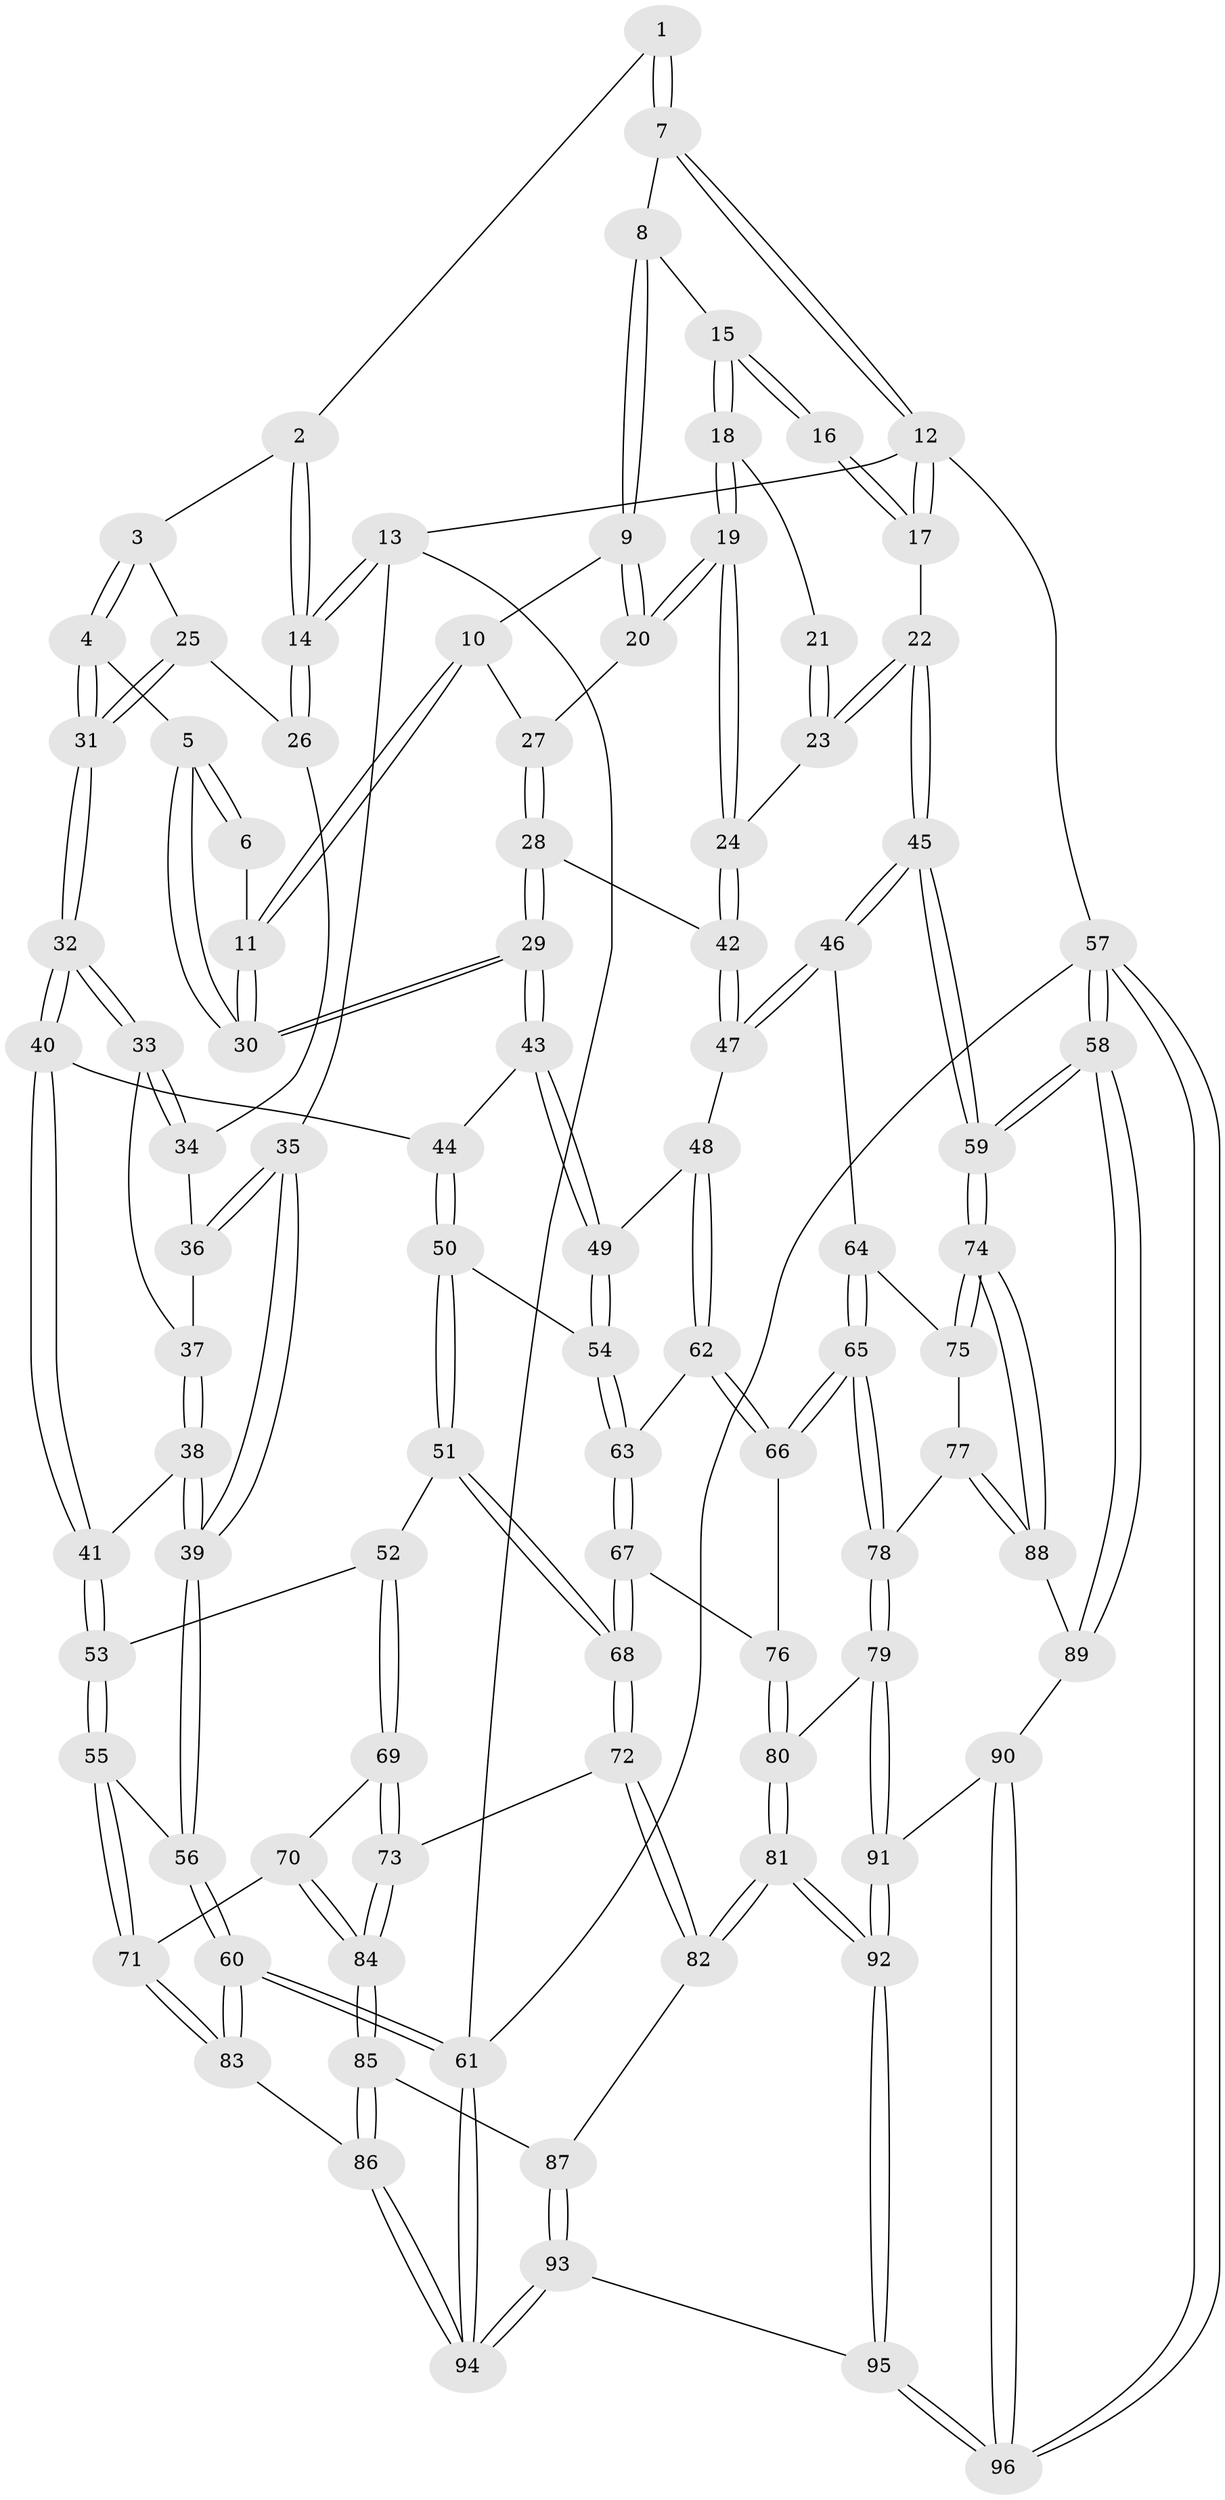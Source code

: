 // coarse degree distribution, {4: 0.5454545454545454, 3: 0.07272727272727272, 6: 0.10909090909090909, 5: 0.23636363636363636, 7: 0.01818181818181818, 2: 0.01818181818181818}
// Generated by graph-tools (version 1.1) at 2025/42/03/06/25 10:42:32]
// undirected, 96 vertices, 237 edges
graph export_dot {
graph [start="1"]
  node [color=gray90,style=filled];
  1 [pos="+0.5505136565157477+0"];
  2 [pos="+0.2574464625442511+0"];
  3 [pos="+0.33208108988671925+0.13293057843155057"];
  4 [pos="+0.41661552383931044+0.2604589061830919"];
  5 [pos="+0.4511096523878107+0.2652960308290597"];
  6 [pos="+0.5488472930389873+0"];
  7 [pos="+0.7896847791109503+0"];
  8 [pos="+0.7955995585881267+0"];
  9 [pos="+0.7582865787459113+0.10914890201624053"];
  10 [pos="+0.7323351418169844+0.15086153584943038"];
  11 [pos="+0.6196171499361447+0.2527066928700082"];
  12 [pos="+1+0"];
  13 [pos="+0+0"];
  14 [pos="+0+0"];
  15 [pos="+0.9030941467008343+0.09267785362551223"];
  16 [pos="+1+0.14871796322672926"];
  17 [pos="+1+0.23886927344716646"];
  18 [pos="+0.9109729356245156+0.16005607352084256"];
  19 [pos="+0.8774880290131553+0.2731636333503342"];
  20 [pos="+0.8673364294544411+0.26580225924489836"];
  21 [pos="+0.9440784803254012+0.17403650811145877"];
  22 [pos="+1+0.31263995564132185"];
  23 [pos="+1+0.3078111636071484"];
  24 [pos="+0.8992460066285954+0.31878295010903296"];
  25 [pos="+0.22141156816068708+0.22670704816099704"];
  26 [pos="+0.19409566868545988+0.2144302796746244"];
  27 [pos="+0.7683944171476981+0.2518447748804466"];
  28 [pos="+0.6477603478954682+0.35325431931196666"];
  29 [pos="+0.578114574240854+0.3542717707690048"];
  30 [pos="+0.5765802584251977+0.3508301176470366"];
  31 [pos="+0.29697593046005466+0.32610642941247636"];
  32 [pos="+0.2836710236590151+0.3492886290687503"];
  33 [pos="+0.17730339131007905+0.3103221706542479"];
  34 [pos="+0.15302792401819493+0.27251886259146424"];
  35 [pos="+0+0.32177062079726554"];
  36 [pos="+0.12499388135799971+0.2801424324294493"];
  37 [pos="+0.15290466107071327+0.33205591460143424"];
  38 [pos="+0.07428841459498337+0.450554657705659"];
  39 [pos="+0+0.40601339447160106"];
  40 [pos="+0.26668180612222736+0.4126304897907405"];
  41 [pos="+0.14603650168523846+0.4754676092172407"];
  42 [pos="+0.8427059456225708+0.39018466855205514"];
  43 [pos="+0.5664265419758208+0.41530296108672804"];
  44 [pos="+0.28338738554620263+0.42650100977326927"];
  45 [pos="+1+0.517250683306198"];
  46 [pos="+0.8790608817841664+0.541084839621613"];
  47 [pos="+0.8550914112629604+0.47252993037811913"];
  48 [pos="+0.598924959182886+0.5024134425859863"];
  49 [pos="+0.5653175064853684+0.4397989394285332"];
  50 [pos="+0.36744129103134787+0.5414614868168036"];
  51 [pos="+0.2830994897710558+0.6001646031744688"];
  52 [pos="+0.22095379680208047+0.6183102068674378"];
  53 [pos="+0.18690433233376064+0.5941670608336209"];
  54 [pos="+0.4002681988320862+0.5494790703298417"];
  55 [pos="+0.10594020469502238+0.6574713862543267"];
  56 [pos="+0+0.6134446616703907"];
  57 [pos="+1+1"];
  58 [pos="+1+1"];
  59 [pos="+1+0.7694549459821967"];
  60 [pos="+0+0.8292867194770704"];
  61 [pos="+0+1"];
  62 [pos="+0.6389623603919411+0.6127775438341296"];
  63 [pos="+0.4260786299934594+0.662277709432012"];
  64 [pos="+0.852318722652452+0.5880137155592698"];
  65 [pos="+0.7414652397928032+0.6660240052892961"];
  66 [pos="+0.6466204994648201+0.6226245615715129"];
  67 [pos="+0.4068284330642677+0.7185543869105859"];
  68 [pos="+0.3985168147156759+0.7271349035200694"];
  69 [pos="+0.22391300139782266+0.6321733521296644"];
  70 [pos="+0.14669155459105063+0.7823305883064493"];
  71 [pos="+0.1196168016633674+0.777184926436405"];
  72 [pos="+0.3600790508652513+0.7872418967324316"];
  73 [pos="+0.31711599099312615+0.785164574610832"];
  74 [pos="+1+0.7694867574439022"];
  75 [pos="+0.9724846464016673+0.7171286687840986"];
  76 [pos="+0.5574228293673218+0.7450137290267652"];
  77 [pos="+0.8381328529631934+0.8131237221970717"];
  78 [pos="+0.7700702309821563+0.7979144996004991"];
  79 [pos="+0.7611418870841371+0.8110515887341281"];
  80 [pos="+0.5604007705555363+0.8080157921150091"];
  81 [pos="+0.5087212548362453+0.9117820325471914"];
  82 [pos="+0.382876117020619+0.8224125611709788"];
  83 [pos="+0+0.8360643036280835"];
  84 [pos="+0.22469957828949505+0.829266722947183"];
  85 [pos="+0.20773086591492884+0.9043365533257967"];
  86 [pos="+0.1681326388199621+0.9704937339660252"];
  87 [pos="+0.32895998530029985+0.9472823863958372"];
  88 [pos="+0.9084473863287164+0.8674380978055928"];
  89 [pos="+0.9165105169132817+0.9445465816809192"];
  90 [pos="+0.8648339927287693+1"];
  91 [pos="+0.7390432215038771+0.8721594691013685"];
  92 [pos="+0.5590300025994859+1"];
  93 [pos="+0.37764968641384067+1"];
  94 [pos="+0.18694351424762531+1"];
  95 [pos="+0.5438573621233035+1"];
  96 [pos="+0.8638523552461912+1"];
  1 -- 2;
  1 -- 7;
  1 -- 7;
  2 -- 3;
  2 -- 14;
  2 -- 14;
  3 -- 4;
  3 -- 4;
  3 -- 25;
  4 -- 5;
  4 -- 31;
  4 -- 31;
  5 -- 6;
  5 -- 6;
  5 -- 30;
  5 -- 30;
  6 -- 11;
  7 -- 8;
  7 -- 12;
  7 -- 12;
  8 -- 9;
  8 -- 9;
  8 -- 15;
  9 -- 10;
  9 -- 20;
  9 -- 20;
  10 -- 11;
  10 -- 11;
  10 -- 27;
  11 -- 30;
  11 -- 30;
  12 -- 13;
  12 -- 17;
  12 -- 17;
  12 -- 57;
  13 -- 14;
  13 -- 14;
  13 -- 35;
  13 -- 61;
  14 -- 26;
  14 -- 26;
  15 -- 16;
  15 -- 16;
  15 -- 18;
  15 -- 18;
  16 -- 17;
  16 -- 17;
  17 -- 22;
  18 -- 19;
  18 -- 19;
  18 -- 21;
  19 -- 20;
  19 -- 20;
  19 -- 24;
  19 -- 24;
  20 -- 27;
  21 -- 23;
  21 -- 23;
  22 -- 23;
  22 -- 23;
  22 -- 45;
  22 -- 45;
  23 -- 24;
  24 -- 42;
  24 -- 42;
  25 -- 26;
  25 -- 31;
  25 -- 31;
  26 -- 34;
  27 -- 28;
  27 -- 28;
  28 -- 29;
  28 -- 29;
  28 -- 42;
  29 -- 30;
  29 -- 30;
  29 -- 43;
  29 -- 43;
  31 -- 32;
  31 -- 32;
  32 -- 33;
  32 -- 33;
  32 -- 40;
  32 -- 40;
  33 -- 34;
  33 -- 34;
  33 -- 37;
  34 -- 36;
  35 -- 36;
  35 -- 36;
  35 -- 39;
  35 -- 39;
  36 -- 37;
  37 -- 38;
  37 -- 38;
  38 -- 39;
  38 -- 39;
  38 -- 41;
  39 -- 56;
  39 -- 56;
  40 -- 41;
  40 -- 41;
  40 -- 44;
  41 -- 53;
  41 -- 53;
  42 -- 47;
  42 -- 47;
  43 -- 44;
  43 -- 49;
  43 -- 49;
  44 -- 50;
  44 -- 50;
  45 -- 46;
  45 -- 46;
  45 -- 59;
  45 -- 59;
  46 -- 47;
  46 -- 47;
  46 -- 64;
  47 -- 48;
  48 -- 49;
  48 -- 62;
  48 -- 62;
  49 -- 54;
  49 -- 54;
  50 -- 51;
  50 -- 51;
  50 -- 54;
  51 -- 52;
  51 -- 68;
  51 -- 68;
  52 -- 53;
  52 -- 69;
  52 -- 69;
  53 -- 55;
  53 -- 55;
  54 -- 63;
  54 -- 63;
  55 -- 56;
  55 -- 71;
  55 -- 71;
  56 -- 60;
  56 -- 60;
  57 -- 58;
  57 -- 58;
  57 -- 96;
  57 -- 96;
  57 -- 61;
  58 -- 59;
  58 -- 59;
  58 -- 89;
  58 -- 89;
  59 -- 74;
  59 -- 74;
  60 -- 61;
  60 -- 61;
  60 -- 83;
  60 -- 83;
  61 -- 94;
  61 -- 94;
  62 -- 63;
  62 -- 66;
  62 -- 66;
  63 -- 67;
  63 -- 67;
  64 -- 65;
  64 -- 65;
  64 -- 75;
  65 -- 66;
  65 -- 66;
  65 -- 78;
  65 -- 78;
  66 -- 76;
  67 -- 68;
  67 -- 68;
  67 -- 76;
  68 -- 72;
  68 -- 72;
  69 -- 70;
  69 -- 73;
  69 -- 73;
  70 -- 71;
  70 -- 84;
  70 -- 84;
  71 -- 83;
  71 -- 83;
  72 -- 73;
  72 -- 82;
  72 -- 82;
  73 -- 84;
  73 -- 84;
  74 -- 75;
  74 -- 75;
  74 -- 88;
  74 -- 88;
  75 -- 77;
  76 -- 80;
  76 -- 80;
  77 -- 78;
  77 -- 88;
  77 -- 88;
  78 -- 79;
  78 -- 79;
  79 -- 80;
  79 -- 91;
  79 -- 91;
  80 -- 81;
  80 -- 81;
  81 -- 82;
  81 -- 82;
  81 -- 92;
  81 -- 92;
  82 -- 87;
  83 -- 86;
  84 -- 85;
  84 -- 85;
  85 -- 86;
  85 -- 86;
  85 -- 87;
  86 -- 94;
  86 -- 94;
  87 -- 93;
  87 -- 93;
  88 -- 89;
  89 -- 90;
  90 -- 91;
  90 -- 96;
  90 -- 96;
  91 -- 92;
  91 -- 92;
  92 -- 95;
  92 -- 95;
  93 -- 94;
  93 -- 94;
  93 -- 95;
  95 -- 96;
  95 -- 96;
}
